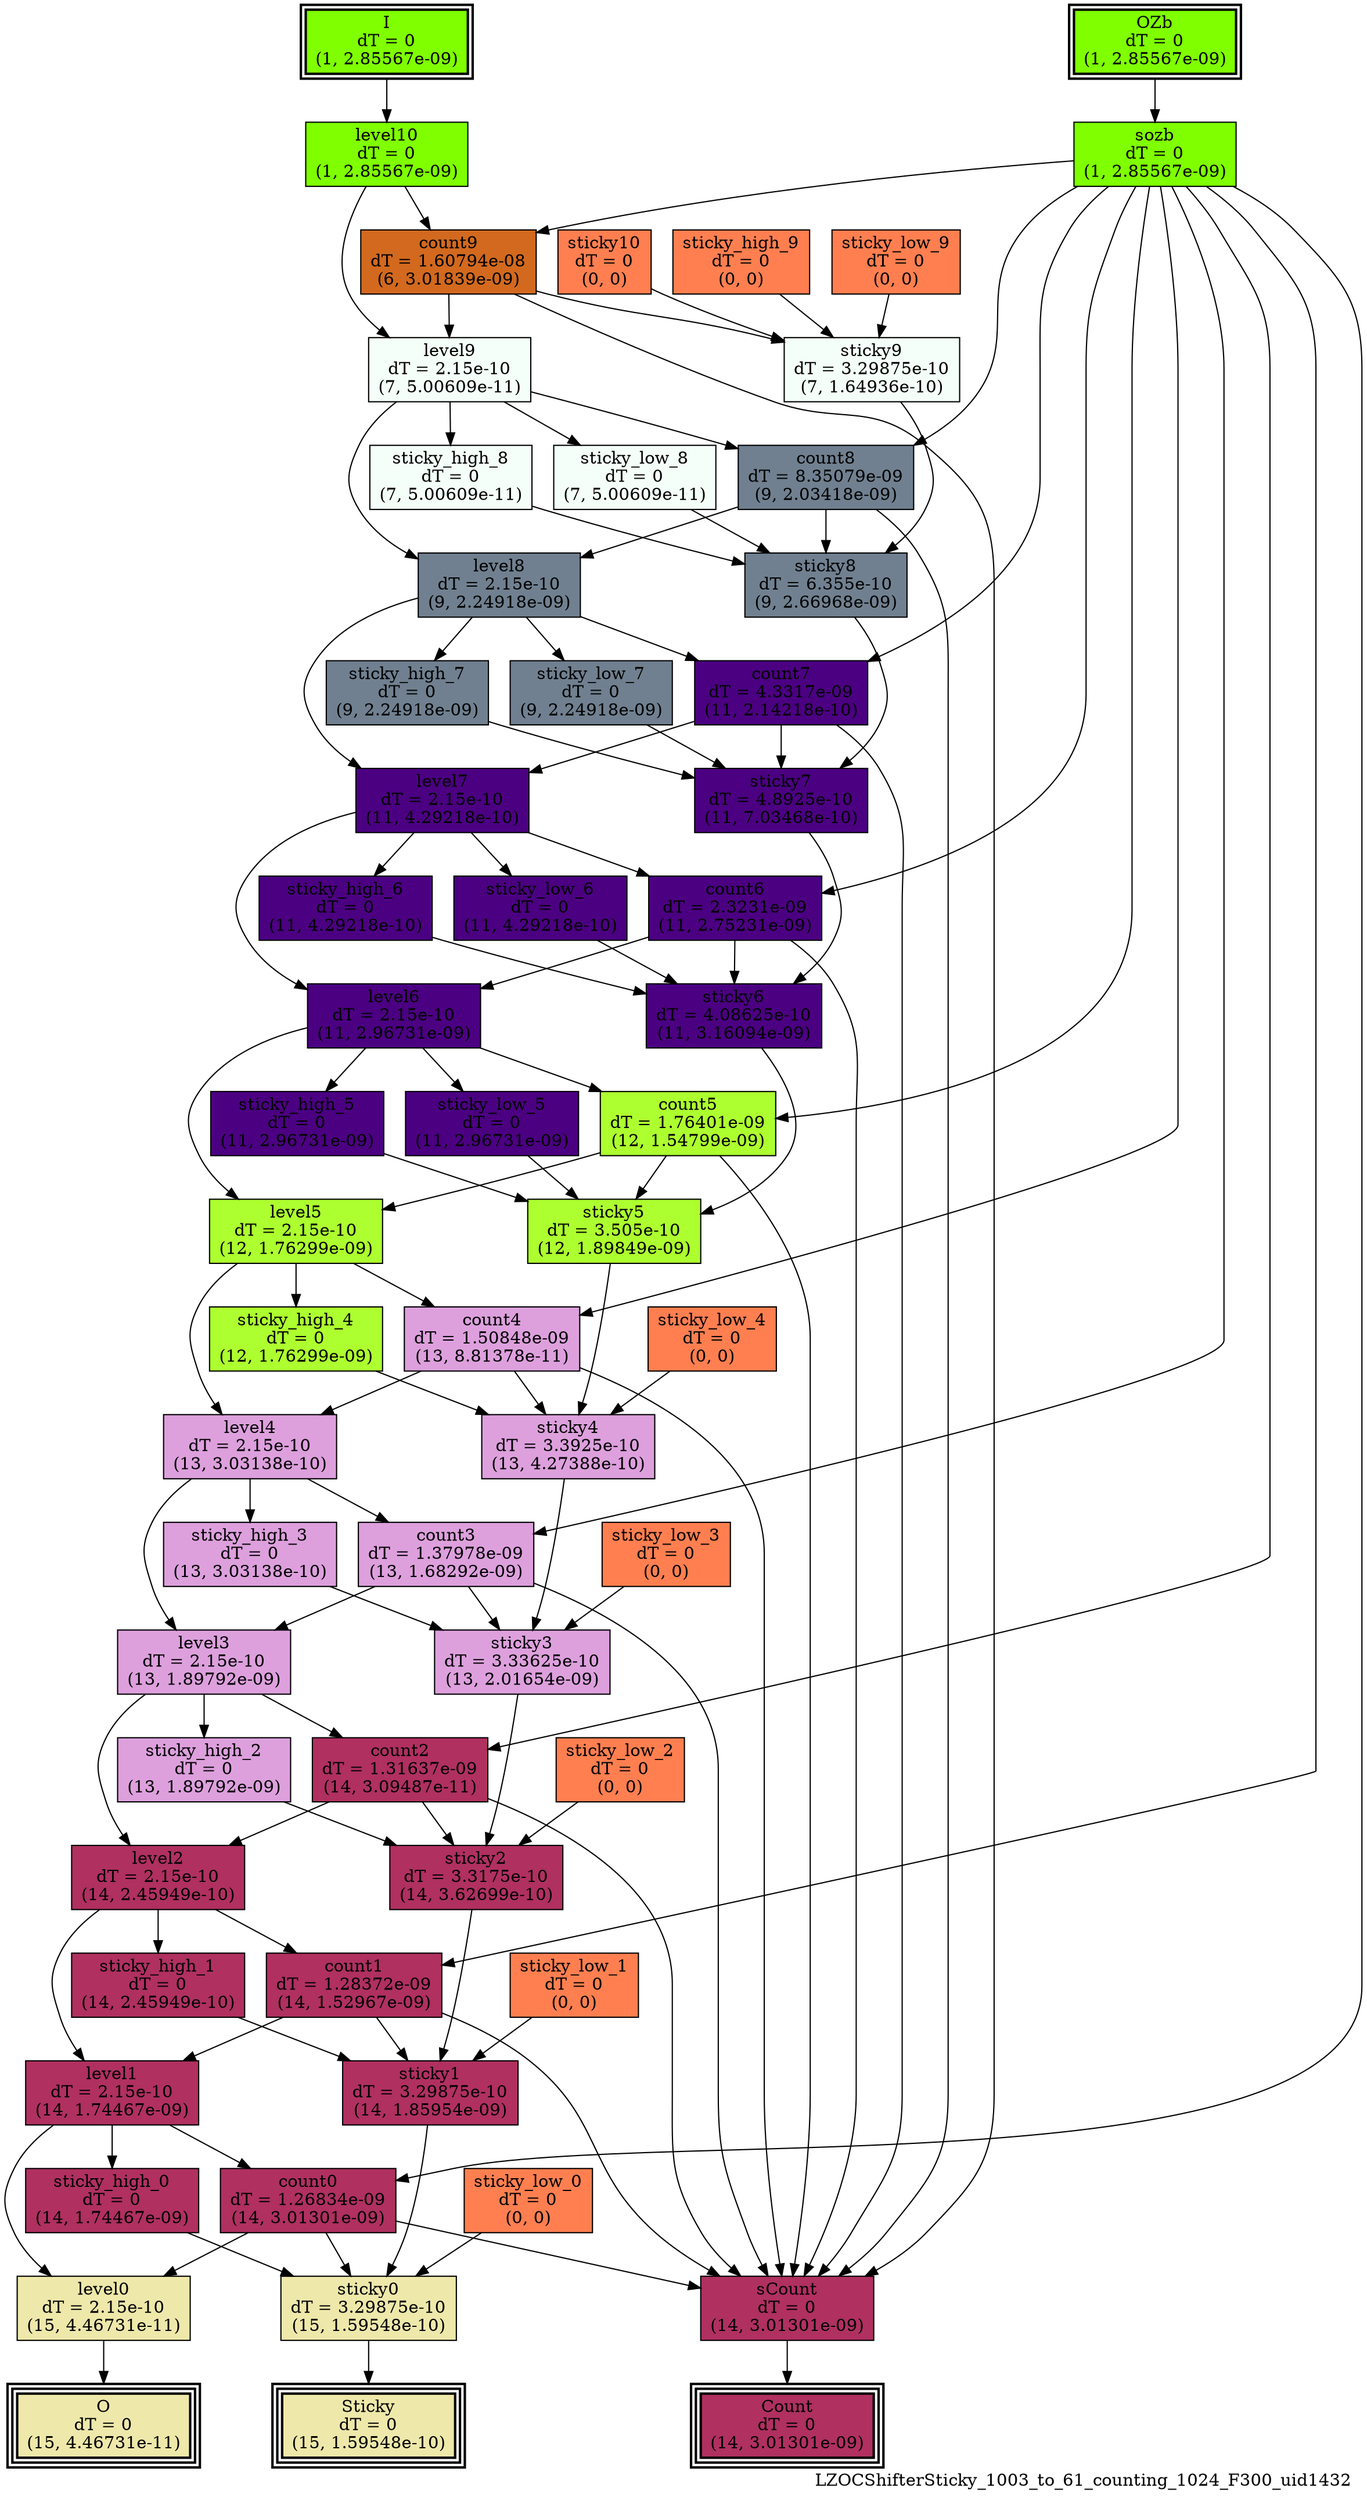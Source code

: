 digraph LZOCShifterSticky_1003_to_61_counting_1024_F300_uid1432
{
	//graph drawing options
	label=LZOCShifterSticky_1003_to_61_counting_1024_F300_uid1432;
	labelloc=bottom;
	labeljust=right;
	ratio=auto;
	nodesep=0.25;
	ranksep=0.5;

	//input/output signals of operator LZOCShifterSticky_1003_to_61_counting_1024_F300_uid1432
	I__LZOCShifterSticky_1003_to_61_counting_1024_F300_uid1432 [ label="I\ndT = 0\n(1, 2.85567e-09)", shape=box, color=black, style="bold, filled", fillcolor=chartreuse, peripheries=2 ];
	OZb__LZOCShifterSticky_1003_to_61_counting_1024_F300_uid1432 [ label="OZb\ndT = 0\n(1, 2.85567e-09)", shape=box, color=black, style="bold, filled", fillcolor=chartreuse, peripheries=2 ];
	Count__LZOCShifterSticky_1003_to_61_counting_1024_F300_uid1432 [ label="Count\ndT = 0\n(14, 3.01301e-09)", shape=box, color=black, style="bold, filled", fillcolor=maroon, peripheries=3 ];
	O__LZOCShifterSticky_1003_to_61_counting_1024_F300_uid1432 [ label="O\ndT = 0\n(15, 4.46731e-11)", shape=box, color=black, style="bold, filled", fillcolor=palegoldenrod, peripheries=3 ];
	Sticky__LZOCShifterSticky_1003_to_61_counting_1024_F300_uid1432 [ label="Sticky\ndT = 0\n(15, 1.59548e-10)", shape=box, color=black, style="bold, filled", fillcolor=palegoldenrod, peripheries=3 ];
	{rank=same I__LZOCShifterSticky_1003_to_61_counting_1024_F300_uid1432, OZb__LZOCShifterSticky_1003_to_61_counting_1024_F300_uid1432};
	{rank=same Count__LZOCShifterSticky_1003_to_61_counting_1024_F300_uid1432, O__LZOCShifterSticky_1003_to_61_counting_1024_F300_uid1432, Sticky__LZOCShifterSticky_1003_to_61_counting_1024_F300_uid1432};
	//internal signals of operator LZOCShifterSticky_1003_to_61_counting_1024_F300_uid1432
	level10__LZOCShifterSticky_1003_to_61_counting_1024_F300_uid1432 [ label="level10\ndT = 0\n(1, 2.85567e-09)", shape=box, color=black, style=filled, fillcolor=chartreuse, peripheries=1 ];
	sozb__LZOCShifterSticky_1003_to_61_counting_1024_F300_uid1432 [ label="sozb\ndT = 0\n(1, 2.85567e-09)", shape=box, color=black, style=filled, fillcolor=chartreuse, peripheries=1 ];
	sticky10__LZOCShifterSticky_1003_to_61_counting_1024_F300_uid1432 [ label="sticky10\ndT = 0\n(0, 0)", shape=box, color=black, style=filled, fillcolor=coral, peripheries=1 ];
	count9__LZOCShifterSticky_1003_to_61_counting_1024_F300_uid1432 [ label="count9\ndT = 1.60794e-08\n(6, 3.01839e-09)", shape=box, color=black, style=filled, fillcolor=chocolate, peripheries=1 ];
	level9__LZOCShifterSticky_1003_to_61_counting_1024_F300_uid1432 [ label="level9\ndT = 2.15e-10\n(7, 5.00609e-11)", shape=box, color=black, style=filled, fillcolor=mintcream, peripheries=1 ];
	sticky_high_9__LZOCShifterSticky_1003_to_61_counting_1024_F300_uid1432 [ label="sticky_high_9\ndT = 0\n(0, 0)", shape=box, color=black, style=filled, fillcolor=coral, peripheries=1 ];
	sticky_low_9__LZOCShifterSticky_1003_to_61_counting_1024_F300_uid1432 [ label="sticky_low_9\ndT = 0\n(0, 0)", shape=box, color=black, style=filled, fillcolor=coral, peripheries=1 ];
	sticky9__LZOCShifterSticky_1003_to_61_counting_1024_F300_uid1432 [ label="sticky9\ndT = 3.29875e-10\n(7, 1.64936e-10)", shape=box, color=black, style=filled, fillcolor=mintcream, peripheries=1 ];
	count8__LZOCShifterSticky_1003_to_61_counting_1024_F300_uid1432 [ label="count8\ndT = 8.35079e-09\n(9, 2.03418e-09)", shape=box, color=black, style=filled, fillcolor=slategray, peripheries=1 ];
	level8__LZOCShifterSticky_1003_to_61_counting_1024_F300_uid1432 [ label="level8\ndT = 2.15e-10\n(9, 2.24918e-09)", shape=box, color=black, style=filled, fillcolor=slategray, peripheries=1 ];
	sticky_high_8__LZOCShifterSticky_1003_to_61_counting_1024_F300_uid1432 [ label="sticky_high_8\ndT = 0\n(7, 5.00609e-11)", shape=box, color=black, style=filled, fillcolor=mintcream, peripheries=1 ];
	sticky_low_8__LZOCShifterSticky_1003_to_61_counting_1024_F300_uid1432 [ label="sticky_low_8\ndT = 0\n(7, 5.00609e-11)", shape=box, color=black, style=filled, fillcolor=mintcream, peripheries=1 ];
	sticky8__LZOCShifterSticky_1003_to_61_counting_1024_F300_uid1432 [ label="sticky8\ndT = 6.355e-10\n(9, 2.66968e-09)", shape=box, color=black, style=filled, fillcolor=slategray, peripheries=1 ];
	count7__LZOCShifterSticky_1003_to_61_counting_1024_F300_uid1432 [ label="count7\ndT = 4.3317e-09\n(11, 2.14218e-10)", shape=box, color=black, style=filled, fillcolor=indigo, peripheries=1 ];
	level7__LZOCShifterSticky_1003_to_61_counting_1024_F300_uid1432 [ label="level7\ndT = 2.15e-10\n(11, 4.29218e-10)", shape=box, color=black, style=filled, fillcolor=indigo, peripheries=1 ];
	sticky_high_7__LZOCShifterSticky_1003_to_61_counting_1024_F300_uid1432 [ label="sticky_high_7\ndT = 0\n(9, 2.24918e-09)", shape=box, color=black, style=filled, fillcolor=slategray, peripheries=1 ];
	sticky_low_7__LZOCShifterSticky_1003_to_61_counting_1024_F300_uid1432 [ label="sticky_low_7\ndT = 0\n(9, 2.24918e-09)", shape=box, color=black, style=filled, fillcolor=slategray, peripheries=1 ];
	sticky7__LZOCShifterSticky_1003_to_61_counting_1024_F300_uid1432 [ label="sticky7\ndT = 4.8925e-10\n(11, 7.03468e-10)", shape=box, color=black, style=filled, fillcolor=indigo, peripheries=1 ];
	count6__LZOCShifterSticky_1003_to_61_counting_1024_F300_uid1432 [ label="count6\ndT = 2.3231e-09\n(11, 2.75231e-09)", shape=box, color=black, style=filled, fillcolor=indigo, peripheries=1 ];
	level6__LZOCShifterSticky_1003_to_61_counting_1024_F300_uid1432 [ label="level6\ndT = 2.15e-10\n(11, 2.96731e-09)", shape=box, color=black, style=filled, fillcolor=indigo, peripheries=1 ];
	sticky_high_6__LZOCShifterSticky_1003_to_61_counting_1024_F300_uid1432 [ label="sticky_high_6\ndT = 0\n(11, 4.29218e-10)", shape=box, color=black, style=filled, fillcolor=indigo, peripheries=1 ];
	sticky_low_6__LZOCShifterSticky_1003_to_61_counting_1024_F300_uid1432 [ label="sticky_low_6\ndT = 0\n(11, 4.29218e-10)", shape=box, color=black, style=filled, fillcolor=indigo, peripheries=1 ];
	sticky6__LZOCShifterSticky_1003_to_61_counting_1024_F300_uid1432 [ label="sticky6\ndT = 4.08625e-10\n(11, 3.16094e-09)", shape=box, color=black, style=filled, fillcolor=indigo, peripheries=1 ];
	count5__LZOCShifterSticky_1003_to_61_counting_1024_F300_uid1432 [ label="count5\ndT = 1.76401e-09\n(12, 1.54799e-09)", shape=box, color=black, style=filled, fillcolor=greenyellow, peripheries=1 ];
	level5__LZOCShifterSticky_1003_to_61_counting_1024_F300_uid1432 [ label="level5\ndT = 2.15e-10\n(12, 1.76299e-09)", shape=box, color=black, style=filled, fillcolor=greenyellow, peripheries=1 ];
	sticky_high_5__LZOCShifterSticky_1003_to_61_counting_1024_F300_uid1432 [ label="sticky_high_5\ndT = 0\n(11, 2.96731e-09)", shape=box, color=black, style=filled, fillcolor=indigo, peripheries=1 ];
	sticky_low_5__LZOCShifterSticky_1003_to_61_counting_1024_F300_uid1432 [ label="sticky_low_5\ndT = 0\n(11, 2.96731e-09)", shape=box, color=black, style=filled, fillcolor=indigo, peripheries=1 ];
	sticky5__LZOCShifterSticky_1003_to_61_counting_1024_F300_uid1432 [ label="sticky5\ndT = 3.505e-10\n(12, 1.89849e-09)", shape=box, color=black, style=filled, fillcolor=greenyellow, peripheries=1 ];
	count4__LZOCShifterSticky_1003_to_61_counting_1024_F300_uid1432 [ label="count4\ndT = 1.50848e-09\n(13, 8.81378e-11)", shape=box, color=black, style=filled, fillcolor=plum, peripheries=1 ];
	level4__LZOCShifterSticky_1003_to_61_counting_1024_F300_uid1432 [ label="level4\ndT = 2.15e-10\n(13, 3.03138e-10)", shape=box, color=black, style=filled, fillcolor=plum, peripheries=1 ];
	sticky_high_4__LZOCShifterSticky_1003_to_61_counting_1024_F300_uid1432 [ label="sticky_high_4\ndT = 0\n(12, 1.76299e-09)", shape=box, color=black, style=filled, fillcolor=greenyellow, peripheries=1 ];
	sticky_low_4__LZOCShifterSticky_1003_to_61_counting_1024_F300_uid1432 [ label="sticky_low_4\ndT = 0\n(0, 0)", shape=box, color=black, style=filled, fillcolor=coral, peripheries=1 ];
	sticky4__LZOCShifterSticky_1003_to_61_counting_1024_F300_uid1432 [ label="sticky4\ndT = 3.3925e-10\n(13, 4.27388e-10)", shape=box, color=black, style=filled, fillcolor=plum, peripheries=1 ];
	count3__LZOCShifterSticky_1003_to_61_counting_1024_F300_uid1432 [ label="count3\ndT = 1.37978e-09\n(13, 1.68292e-09)", shape=box, color=black, style=filled, fillcolor=plum, peripheries=1 ];
	level3__LZOCShifterSticky_1003_to_61_counting_1024_F300_uid1432 [ label="level3\ndT = 2.15e-10\n(13, 1.89792e-09)", shape=box, color=black, style=filled, fillcolor=plum, peripheries=1 ];
	sticky_high_3__LZOCShifterSticky_1003_to_61_counting_1024_F300_uid1432 [ label="sticky_high_3\ndT = 0\n(13, 3.03138e-10)", shape=box, color=black, style=filled, fillcolor=plum, peripheries=1 ];
	sticky_low_3__LZOCShifterSticky_1003_to_61_counting_1024_F300_uid1432 [ label="sticky_low_3\ndT = 0\n(0, 0)", shape=box, color=black, style=filled, fillcolor=coral, peripheries=1 ];
	sticky3__LZOCShifterSticky_1003_to_61_counting_1024_F300_uid1432 [ label="sticky3\ndT = 3.33625e-10\n(13, 2.01654e-09)", shape=box, color=black, style=filled, fillcolor=plum, peripheries=1 ];
	count2__LZOCShifterSticky_1003_to_61_counting_1024_F300_uid1432 [ label="count2\ndT = 1.31637e-09\n(14, 3.09487e-11)", shape=box, color=black, style=filled, fillcolor=maroon, peripheries=1 ];
	level2__LZOCShifterSticky_1003_to_61_counting_1024_F300_uid1432 [ label="level2\ndT = 2.15e-10\n(14, 2.45949e-10)", shape=box, color=black, style=filled, fillcolor=maroon, peripheries=1 ];
	sticky_high_2__LZOCShifterSticky_1003_to_61_counting_1024_F300_uid1432 [ label="sticky_high_2\ndT = 0\n(13, 1.89792e-09)", shape=box, color=black, style=filled, fillcolor=plum, peripheries=1 ];
	sticky_low_2__LZOCShifterSticky_1003_to_61_counting_1024_F300_uid1432 [ label="sticky_low_2\ndT = 0\n(0, 0)", shape=box, color=black, style=filled, fillcolor=coral, peripheries=1 ];
	sticky2__LZOCShifterSticky_1003_to_61_counting_1024_F300_uid1432 [ label="sticky2\ndT = 3.3175e-10\n(14, 3.62699e-10)", shape=box, color=black, style=filled, fillcolor=maroon, peripheries=1 ];
	count1__LZOCShifterSticky_1003_to_61_counting_1024_F300_uid1432 [ label="count1\ndT = 1.28372e-09\n(14, 1.52967e-09)", shape=box, color=black, style=filled, fillcolor=maroon, peripheries=1 ];
	level1__LZOCShifterSticky_1003_to_61_counting_1024_F300_uid1432 [ label="level1\ndT = 2.15e-10\n(14, 1.74467e-09)", shape=box, color=black, style=filled, fillcolor=maroon, peripheries=1 ];
	sticky_high_1__LZOCShifterSticky_1003_to_61_counting_1024_F300_uid1432 [ label="sticky_high_1\ndT = 0\n(14, 2.45949e-10)", shape=box, color=black, style=filled, fillcolor=maroon, peripheries=1 ];
	sticky_low_1__LZOCShifterSticky_1003_to_61_counting_1024_F300_uid1432 [ label="sticky_low_1\ndT = 0\n(0, 0)", shape=box, color=black, style=filled, fillcolor=coral, peripheries=1 ];
	sticky1__LZOCShifterSticky_1003_to_61_counting_1024_F300_uid1432 [ label="sticky1\ndT = 3.29875e-10\n(14, 1.85954e-09)", shape=box, color=black, style=filled, fillcolor=maroon, peripheries=1 ];
	count0__LZOCShifterSticky_1003_to_61_counting_1024_F300_uid1432 [ label="count0\ndT = 1.26834e-09\n(14, 3.01301e-09)", shape=box, color=black, style=filled, fillcolor=maroon, peripheries=1 ];
	level0__LZOCShifterSticky_1003_to_61_counting_1024_F300_uid1432 [ label="level0\ndT = 2.15e-10\n(15, 4.46731e-11)", shape=box, color=black, style=filled, fillcolor=palegoldenrod, peripheries=1 ];
	sticky_high_0__LZOCShifterSticky_1003_to_61_counting_1024_F300_uid1432 [ label="sticky_high_0\ndT = 0\n(14, 1.74467e-09)", shape=box, color=black, style=filled, fillcolor=maroon, peripheries=1 ];
	sticky_low_0__LZOCShifterSticky_1003_to_61_counting_1024_F300_uid1432 [ label="sticky_low_0\ndT = 0\n(0, 0)", shape=box, color=black, style=filled, fillcolor=coral, peripheries=1 ];
	sticky0__LZOCShifterSticky_1003_to_61_counting_1024_F300_uid1432 [ label="sticky0\ndT = 3.29875e-10\n(15, 1.59548e-10)", shape=box, color=black, style=filled, fillcolor=palegoldenrod, peripheries=1 ];
	sCount__LZOCShifterSticky_1003_to_61_counting_1024_F300_uid1432 [ label="sCount\ndT = 0\n(14, 3.01301e-09)", shape=box, color=black, style=filled, fillcolor=maroon, peripheries=1 ];

	//subcomponents of operator LZOCShifterSticky_1003_to_61_counting_1024_F300_uid1432

	//input and internal signal connections of operator LZOCShifterSticky_1003_to_61_counting_1024_F300_uid1432
	I__LZOCShifterSticky_1003_to_61_counting_1024_F300_uid1432 -> level10__LZOCShifterSticky_1003_to_61_counting_1024_F300_uid1432 [ arrowhead=normal, arrowsize=1.0, arrowtail=normal, color=black, dir=forward  ];
	OZb__LZOCShifterSticky_1003_to_61_counting_1024_F300_uid1432 -> sozb__LZOCShifterSticky_1003_to_61_counting_1024_F300_uid1432 [ arrowhead=normal, arrowsize=1.0, arrowtail=normal, color=black, dir=forward  ];
	level10__LZOCShifterSticky_1003_to_61_counting_1024_F300_uid1432 -> count9__LZOCShifterSticky_1003_to_61_counting_1024_F300_uid1432 [ arrowhead=normal, arrowsize=1.0, arrowtail=normal, color=black, dir=forward  ];
	level10__LZOCShifterSticky_1003_to_61_counting_1024_F300_uid1432 -> level9__LZOCShifterSticky_1003_to_61_counting_1024_F300_uid1432 [ arrowhead=normal, arrowsize=1.0, arrowtail=normal, color=black, dir=forward  ];
	sozb__LZOCShifterSticky_1003_to_61_counting_1024_F300_uid1432 -> count9__LZOCShifterSticky_1003_to_61_counting_1024_F300_uid1432 [ arrowhead=normal, arrowsize=1.0, arrowtail=normal, color=black, dir=forward  ];
	sozb__LZOCShifterSticky_1003_to_61_counting_1024_F300_uid1432 -> count8__LZOCShifterSticky_1003_to_61_counting_1024_F300_uid1432 [ arrowhead=normal, arrowsize=1.0, arrowtail=normal, color=black, dir=forward  ];
	sozb__LZOCShifterSticky_1003_to_61_counting_1024_F300_uid1432 -> count7__LZOCShifterSticky_1003_to_61_counting_1024_F300_uid1432 [ arrowhead=normal, arrowsize=1.0, arrowtail=normal, color=black, dir=forward  ];
	sozb__LZOCShifterSticky_1003_to_61_counting_1024_F300_uid1432 -> count6__LZOCShifterSticky_1003_to_61_counting_1024_F300_uid1432 [ arrowhead=normal, arrowsize=1.0, arrowtail=normal, color=black, dir=forward  ];
	sozb__LZOCShifterSticky_1003_to_61_counting_1024_F300_uid1432 -> count5__LZOCShifterSticky_1003_to_61_counting_1024_F300_uid1432 [ arrowhead=normal, arrowsize=1.0, arrowtail=normal, color=black, dir=forward  ];
	sozb__LZOCShifterSticky_1003_to_61_counting_1024_F300_uid1432 -> count4__LZOCShifterSticky_1003_to_61_counting_1024_F300_uid1432 [ arrowhead=normal, arrowsize=1.0, arrowtail=normal, color=black, dir=forward  ];
	sozb__LZOCShifterSticky_1003_to_61_counting_1024_F300_uid1432 -> count3__LZOCShifterSticky_1003_to_61_counting_1024_F300_uid1432 [ arrowhead=normal, arrowsize=1.0, arrowtail=normal, color=black, dir=forward  ];
	sozb__LZOCShifterSticky_1003_to_61_counting_1024_F300_uid1432 -> count2__LZOCShifterSticky_1003_to_61_counting_1024_F300_uid1432 [ arrowhead=normal, arrowsize=1.0, arrowtail=normal, color=black, dir=forward  ];
	sozb__LZOCShifterSticky_1003_to_61_counting_1024_F300_uid1432 -> count1__LZOCShifterSticky_1003_to_61_counting_1024_F300_uid1432 [ arrowhead=normal, arrowsize=1.0, arrowtail=normal, color=black, dir=forward  ];
	sozb__LZOCShifterSticky_1003_to_61_counting_1024_F300_uid1432 -> count0__LZOCShifterSticky_1003_to_61_counting_1024_F300_uid1432 [ arrowhead=normal, arrowsize=1.0, arrowtail=normal, color=black, dir=forward  ];
	sticky10__LZOCShifterSticky_1003_to_61_counting_1024_F300_uid1432 -> sticky9__LZOCShifterSticky_1003_to_61_counting_1024_F300_uid1432 [ arrowhead=normal, arrowsize=1.0, arrowtail=normal, color=black, dir=forward  ];
	count9__LZOCShifterSticky_1003_to_61_counting_1024_F300_uid1432 -> level9__LZOCShifterSticky_1003_to_61_counting_1024_F300_uid1432 [ arrowhead=normal, arrowsize=1.0, arrowtail=normal, color=black, dir=forward  ];
	count9__LZOCShifterSticky_1003_to_61_counting_1024_F300_uid1432 -> sticky9__LZOCShifterSticky_1003_to_61_counting_1024_F300_uid1432 [ arrowhead=normal, arrowsize=1.0, arrowtail=normal, color=black, dir=forward  ];
	count9__LZOCShifterSticky_1003_to_61_counting_1024_F300_uid1432 -> sCount__LZOCShifterSticky_1003_to_61_counting_1024_F300_uid1432 [ arrowhead=normal, arrowsize=1.0, arrowtail=normal, color=black, dir=forward  ];
	level9__LZOCShifterSticky_1003_to_61_counting_1024_F300_uid1432 -> count8__LZOCShifterSticky_1003_to_61_counting_1024_F300_uid1432 [ arrowhead=normal, arrowsize=1.0, arrowtail=normal, color=black, dir=forward  ];
	level9__LZOCShifterSticky_1003_to_61_counting_1024_F300_uid1432 -> level8__LZOCShifterSticky_1003_to_61_counting_1024_F300_uid1432 [ arrowhead=normal, arrowsize=1.0, arrowtail=normal, color=black, dir=forward  ];
	level9__LZOCShifterSticky_1003_to_61_counting_1024_F300_uid1432 -> sticky_high_8__LZOCShifterSticky_1003_to_61_counting_1024_F300_uid1432 [ arrowhead=normal, arrowsize=1.0, arrowtail=normal, color=black, dir=forward  ];
	level9__LZOCShifterSticky_1003_to_61_counting_1024_F300_uid1432 -> sticky_low_8__LZOCShifterSticky_1003_to_61_counting_1024_F300_uid1432 [ arrowhead=normal, arrowsize=1.0, arrowtail=normal, color=black, dir=forward  ];
	sticky_high_9__LZOCShifterSticky_1003_to_61_counting_1024_F300_uid1432 -> sticky9__LZOCShifterSticky_1003_to_61_counting_1024_F300_uid1432 [ arrowhead=normal, arrowsize=1.0, arrowtail=normal, color=black, dir=forward  ];
	sticky_low_9__LZOCShifterSticky_1003_to_61_counting_1024_F300_uid1432 -> sticky9__LZOCShifterSticky_1003_to_61_counting_1024_F300_uid1432 [ arrowhead=normal, arrowsize=1.0, arrowtail=normal, color=black, dir=forward  ];
	sticky9__LZOCShifterSticky_1003_to_61_counting_1024_F300_uid1432 -> sticky8__LZOCShifterSticky_1003_to_61_counting_1024_F300_uid1432 [ arrowhead=normal, arrowsize=1.0, arrowtail=normal, color=black, dir=forward  ];
	count8__LZOCShifterSticky_1003_to_61_counting_1024_F300_uid1432 -> level8__LZOCShifterSticky_1003_to_61_counting_1024_F300_uid1432 [ arrowhead=normal, arrowsize=1.0, arrowtail=normal, color=black, dir=forward  ];
	count8__LZOCShifterSticky_1003_to_61_counting_1024_F300_uid1432 -> sticky8__LZOCShifterSticky_1003_to_61_counting_1024_F300_uid1432 [ arrowhead=normal, arrowsize=1.0, arrowtail=normal, color=black, dir=forward  ];
	count8__LZOCShifterSticky_1003_to_61_counting_1024_F300_uid1432 -> sCount__LZOCShifterSticky_1003_to_61_counting_1024_F300_uid1432 [ arrowhead=normal, arrowsize=1.0, arrowtail=normal, color=black, dir=forward  ];
	level8__LZOCShifterSticky_1003_to_61_counting_1024_F300_uid1432 -> count7__LZOCShifterSticky_1003_to_61_counting_1024_F300_uid1432 [ arrowhead=normal, arrowsize=1.0, arrowtail=normal, color=black, dir=forward  ];
	level8__LZOCShifterSticky_1003_to_61_counting_1024_F300_uid1432 -> level7__LZOCShifterSticky_1003_to_61_counting_1024_F300_uid1432 [ arrowhead=normal, arrowsize=1.0, arrowtail=normal, color=black, dir=forward  ];
	level8__LZOCShifterSticky_1003_to_61_counting_1024_F300_uid1432 -> sticky_high_7__LZOCShifterSticky_1003_to_61_counting_1024_F300_uid1432 [ arrowhead=normal, arrowsize=1.0, arrowtail=normal, color=black, dir=forward  ];
	level8__LZOCShifterSticky_1003_to_61_counting_1024_F300_uid1432 -> sticky_low_7__LZOCShifterSticky_1003_to_61_counting_1024_F300_uid1432 [ arrowhead=normal, arrowsize=1.0, arrowtail=normal, color=black, dir=forward  ];
	sticky_high_8__LZOCShifterSticky_1003_to_61_counting_1024_F300_uid1432 -> sticky8__LZOCShifterSticky_1003_to_61_counting_1024_F300_uid1432 [ arrowhead=normal, arrowsize=1.0, arrowtail=normal, color=black, dir=forward  ];
	sticky_low_8__LZOCShifterSticky_1003_to_61_counting_1024_F300_uid1432 -> sticky8__LZOCShifterSticky_1003_to_61_counting_1024_F300_uid1432 [ arrowhead=normal, arrowsize=1.0, arrowtail=normal, color=black, dir=forward  ];
	sticky8__LZOCShifterSticky_1003_to_61_counting_1024_F300_uid1432 -> sticky7__LZOCShifterSticky_1003_to_61_counting_1024_F300_uid1432 [ arrowhead=normal, arrowsize=1.0, arrowtail=normal, color=black, dir=forward  ];
	count7__LZOCShifterSticky_1003_to_61_counting_1024_F300_uid1432 -> level7__LZOCShifterSticky_1003_to_61_counting_1024_F300_uid1432 [ arrowhead=normal, arrowsize=1.0, arrowtail=normal, color=black, dir=forward  ];
	count7__LZOCShifterSticky_1003_to_61_counting_1024_F300_uid1432 -> sticky7__LZOCShifterSticky_1003_to_61_counting_1024_F300_uid1432 [ arrowhead=normal, arrowsize=1.0, arrowtail=normal, color=black, dir=forward  ];
	count7__LZOCShifterSticky_1003_to_61_counting_1024_F300_uid1432 -> sCount__LZOCShifterSticky_1003_to_61_counting_1024_F300_uid1432 [ arrowhead=normal, arrowsize=1.0, arrowtail=normal, color=black, dir=forward  ];
	level7__LZOCShifterSticky_1003_to_61_counting_1024_F300_uid1432 -> count6__LZOCShifterSticky_1003_to_61_counting_1024_F300_uid1432 [ arrowhead=normal, arrowsize=1.0, arrowtail=normal, color=black, dir=forward  ];
	level7__LZOCShifterSticky_1003_to_61_counting_1024_F300_uid1432 -> level6__LZOCShifterSticky_1003_to_61_counting_1024_F300_uid1432 [ arrowhead=normal, arrowsize=1.0, arrowtail=normal, color=black, dir=forward  ];
	level7__LZOCShifterSticky_1003_to_61_counting_1024_F300_uid1432 -> sticky_high_6__LZOCShifterSticky_1003_to_61_counting_1024_F300_uid1432 [ arrowhead=normal, arrowsize=1.0, arrowtail=normal, color=black, dir=forward  ];
	level7__LZOCShifterSticky_1003_to_61_counting_1024_F300_uid1432 -> sticky_low_6__LZOCShifterSticky_1003_to_61_counting_1024_F300_uid1432 [ arrowhead=normal, arrowsize=1.0, arrowtail=normal, color=black, dir=forward  ];
	sticky_high_7__LZOCShifterSticky_1003_to_61_counting_1024_F300_uid1432 -> sticky7__LZOCShifterSticky_1003_to_61_counting_1024_F300_uid1432 [ arrowhead=normal, arrowsize=1.0, arrowtail=normal, color=black, dir=forward  ];
	sticky_low_7__LZOCShifterSticky_1003_to_61_counting_1024_F300_uid1432 -> sticky7__LZOCShifterSticky_1003_to_61_counting_1024_F300_uid1432 [ arrowhead=normal, arrowsize=1.0, arrowtail=normal, color=black, dir=forward  ];
	sticky7__LZOCShifterSticky_1003_to_61_counting_1024_F300_uid1432 -> sticky6__LZOCShifterSticky_1003_to_61_counting_1024_F300_uid1432 [ arrowhead=normal, arrowsize=1.0, arrowtail=normal, color=black, dir=forward  ];
	count6__LZOCShifterSticky_1003_to_61_counting_1024_F300_uid1432 -> level6__LZOCShifterSticky_1003_to_61_counting_1024_F300_uid1432 [ arrowhead=normal, arrowsize=1.0, arrowtail=normal, color=black, dir=forward  ];
	count6__LZOCShifterSticky_1003_to_61_counting_1024_F300_uid1432 -> sticky6__LZOCShifterSticky_1003_to_61_counting_1024_F300_uid1432 [ arrowhead=normal, arrowsize=1.0, arrowtail=normal, color=black, dir=forward  ];
	count6__LZOCShifterSticky_1003_to_61_counting_1024_F300_uid1432 -> sCount__LZOCShifterSticky_1003_to_61_counting_1024_F300_uid1432 [ arrowhead=normal, arrowsize=1.0, arrowtail=normal, color=black, dir=forward  ];
	level6__LZOCShifterSticky_1003_to_61_counting_1024_F300_uid1432 -> count5__LZOCShifterSticky_1003_to_61_counting_1024_F300_uid1432 [ arrowhead=normal, arrowsize=1.0, arrowtail=normal, color=black, dir=forward  ];
	level6__LZOCShifterSticky_1003_to_61_counting_1024_F300_uid1432 -> level5__LZOCShifterSticky_1003_to_61_counting_1024_F300_uid1432 [ arrowhead=normal, arrowsize=1.0, arrowtail=normal, color=black, dir=forward  ];
	level6__LZOCShifterSticky_1003_to_61_counting_1024_F300_uid1432 -> sticky_high_5__LZOCShifterSticky_1003_to_61_counting_1024_F300_uid1432 [ arrowhead=normal, arrowsize=1.0, arrowtail=normal, color=black, dir=forward  ];
	level6__LZOCShifterSticky_1003_to_61_counting_1024_F300_uid1432 -> sticky_low_5__LZOCShifterSticky_1003_to_61_counting_1024_F300_uid1432 [ arrowhead=normal, arrowsize=1.0, arrowtail=normal, color=black, dir=forward  ];
	sticky_high_6__LZOCShifterSticky_1003_to_61_counting_1024_F300_uid1432 -> sticky6__LZOCShifterSticky_1003_to_61_counting_1024_F300_uid1432 [ arrowhead=normal, arrowsize=1.0, arrowtail=normal, color=black, dir=forward  ];
	sticky_low_6__LZOCShifterSticky_1003_to_61_counting_1024_F300_uid1432 -> sticky6__LZOCShifterSticky_1003_to_61_counting_1024_F300_uid1432 [ arrowhead=normal, arrowsize=1.0, arrowtail=normal, color=black, dir=forward  ];
	sticky6__LZOCShifterSticky_1003_to_61_counting_1024_F300_uid1432 -> sticky5__LZOCShifterSticky_1003_to_61_counting_1024_F300_uid1432 [ arrowhead=normal, arrowsize=1.0, arrowtail=normal, color=black, dir=forward  ];
	count5__LZOCShifterSticky_1003_to_61_counting_1024_F300_uid1432 -> level5__LZOCShifterSticky_1003_to_61_counting_1024_F300_uid1432 [ arrowhead=normal, arrowsize=1.0, arrowtail=normal, color=black, dir=forward  ];
	count5__LZOCShifterSticky_1003_to_61_counting_1024_F300_uid1432 -> sticky5__LZOCShifterSticky_1003_to_61_counting_1024_F300_uid1432 [ arrowhead=normal, arrowsize=1.0, arrowtail=normal, color=black, dir=forward  ];
	count5__LZOCShifterSticky_1003_to_61_counting_1024_F300_uid1432 -> sCount__LZOCShifterSticky_1003_to_61_counting_1024_F300_uid1432 [ arrowhead=normal, arrowsize=1.0, arrowtail=normal, color=black, dir=forward  ];
	level5__LZOCShifterSticky_1003_to_61_counting_1024_F300_uid1432 -> count4__LZOCShifterSticky_1003_to_61_counting_1024_F300_uid1432 [ arrowhead=normal, arrowsize=1.0, arrowtail=normal, color=black, dir=forward  ];
	level5__LZOCShifterSticky_1003_to_61_counting_1024_F300_uid1432 -> level4__LZOCShifterSticky_1003_to_61_counting_1024_F300_uid1432 [ arrowhead=normal, arrowsize=1.0, arrowtail=normal, color=black, dir=forward  ];
	level5__LZOCShifterSticky_1003_to_61_counting_1024_F300_uid1432 -> sticky_high_4__LZOCShifterSticky_1003_to_61_counting_1024_F300_uid1432 [ arrowhead=normal, arrowsize=1.0, arrowtail=normal, color=black, dir=forward  ];
	sticky_high_5__LZOCShifterSticky_1003_to_61_counting_1024_F300_uid1432 -> sticky5__LZOCShifterSticky_1003_to_61_counting_1024_F300_uid1432 [ arrowhead=normal, arrowsize=1.0, arrowtail=normal, color=black, dir=forward  ];
	sticky_low_5__LZOCShifterSticky_1003_to_61_counting_1024_F300_uid1432 -> sticky5__LZOCShifterSticky_1003_to_61_counting_1024_F300_uid1432 [ arrowhead=normal, arrowsize=1.0, arrowtail=normal, color=black, dir=forward  ];
	sticky5__LZOCShifterSticky_1003_to_61_counting_1024_F300_uid1432 -> sticky4__LZOCShifterSticky_1003_to_61_counting_1024_F300_uid1432 [ arrowhead=normal, arrowsize=1.0, arrowtail=normal, color=black, dir=forward  ];
	count4__LZOCShifterSticky_1003_to_61_counting_1024_F300_uid1432 -> level4__LZOCShifterSticky_1003_to_61_counting_1024_F300_uid1432 [ arrowhead=normal, arrowsize=1.0, arrowtail=normal, color=black, dir=forward  ];
	count4__LZOCShifterSticky_1003_to_61_counting_1024_F300_uid1432 -> sticky4__LZOCShifterSticky_1003_to_61_counting_1024_F300_uid1432 [ arrowhead=normal, arrowsize=1.0, arrowtail=normal, color=black, dir=forward  ];
	count4__LZOCShifterSticky_1003_to_61_counting_1024_F300_uid1432 -> sCount__LZOCShifterSticky_1003_to_61_counting_1024_F300_uid1432 [ arrowhead=normal, arrowsize=1.0, arrowtail=normal, color=black, dir=forward  ];
	level4__LZOCShifterSticky_1003_to_61_counting_1024_F300_uid1432 -> count3__LZOCShifterSticky_1003_to_61_counting_1024_F300_uid1432 [ arrowhead=normal, arrowsize=1.0, arrowtail=normal, color=black, dir=forward  ];
	level4__LZOCShifterSticky_1003_to_61_counting_1024_F300_uid1432 -> level3__LZOCShifterSticky_1003_to_61_counting_1024_F300_uid1432 [ arrowhead=normal, arrowsize=1.0, arrowtail=normal, color=black, dir=forward  ];
	level4__LZOCShifterSticky_1003_to_61_counting_1024_F300_uid1432 -> sticky_high_3__LZOCShifterSticky_1003_to_61_counting_1024_F300_uid1432 [ arrowhead=normal, arrowsize=1.0, arrowtail=normal, color=black, dir=forward  ];
	sticky_high_4__LZOCShifterSticky_1003_to_61_counting_1024_F300_uid1432 -> sticky4__LZOCShifterSticky_1003_to_61_counting_1024_F300_uid1432 [ arrowhead=normal, arrowsize=1.0, arrowtail=normal, color=black, dir=forward  ];
	sticky_low_4__LZOCShifterSticky_1003_to_61_counting_1024_F300_uid1432 -> sticky4__LZOCShifterSticky_1003_to_61_counting_1024_F300_uid1432 [ arrowhead=normal, arrowsize=1.0, arrowtail=normal, color=black, dir=forward  ];
	sticky4__LZOCShifterSticky_1003_to_61_counting_1024_F300_uid1432 -> sticky3__LZOCShifterSticky_1003_to_61_counting_1024_F300_uid1432 [ arrowhead=normal, arrowsize=1.0, arrowtail=normal, color=black, dir=forward  ];
	count3__LZOCShifterSticky_1003_to_61_counting_1024_F300_uid1432 -> level3__LZOCShifterSticky_1003_to_61_counting_1024_F300_uid1432 [ arrowhead=normal, arrowsize=1.0, arrowtail=normal, color=black, dir=forward  ];
	count3__LZOCShifterSticky_1003_to_61_counting_1024_F300_uid1432 -> sticky3__LZOCShifterSticky_1003_to_61_counting_1024_F300_uid1432 [ arrowhead=normal, arrowsize=1.0, arrowtail=normal, color=black, dir=forward  ];
	count3__LZOCShifterSticky_1003_to_61_counting_1024_F300_uid1432 -> sCount__LZOCShifterSticky_1003_to_61_counting_1024_F300_uid1432 [ arrowhead=normal, arrowsize=1.0, arrowtail=normal, color=black, dir=forward  ];
	level3__LZOCShifterSticky_1003_to_61_counting_1024_F300_uid1432 -> count2__LZOCShifterSticky_1003_to_61_counting_1024_F300_uid1432 [ arrowhead=normal, arrowsize=1.0, arrowtail=normal, color=black, dir=forward  ];
	level3__LZOCShifterSticky_1003_to_61_counting_1024_F300_uid1432 -> level2__LZOCShifterSticky_1003_to_61_counting_1024_F300_uid1432 [ arrowhead=normal, arrowsize=1.0, arrowtail=normal, color=black, dir=forward  ];
	level3__LZOCShifterSticky_1003_to_61_counting_1024_F300_uid1432 -> sticky_high_2__LZOCShifterSticky_1003_to_61_counting_1024_F300_uid1432 [ arrowhead=normal, arrowsize=1.0, arrowtail=normal, color=black, dir=forward  ];
	sticky_high_3__LZOCShifterSticky_1003_to_61_counting_1024_F300_uid1432 -> sticky3__LZOCShifterSticky_1003_to_61_counting_1024_F300_uid1432 [ arrowhead=normal, arrowsize=1.0, arrowtail=normal, color=black, dir=forward  ];
	sticky_low_3__LZOCShifterSticky_1003_to_61_counting_1024_F300_uid1432 -> sticky3__LZOCShifterSticky_1003_to_61_counting_1024_F300_uid1432 [ arrowhead=normal, arrowsize=1.0, arrowtail=normal, color=black, dir=forward  ];
	sticky3__LZOCShifterSticky_1003_to_61_counting_1024_F300_uid1432 -> sticky2__LZOCShifterSticky_1003_to_61_counting_1024_F300_uid1432 [ arrowhead=normal, arrowsize=1.0, arrowtail=normal, color=black, dir=forward  ];
	count2__LZOCShifterSticky_1003_to_61_counting_1024_F300_uid1432 -> level2__LZOCShifterSticky_1003_to_61_counting_1024_F300_uid1432 [ arrowhead=normal, arrowsize=1.0, arrowtail=normal, color=black, dir=forward  ];
	count2__LZOCShifterSticky_1003_to_61_counting_1024_F300_uid1432 -> sticky2__LZOCShifterSticky_1003_to_61_counting_1024_F300_uid1432 [ arrowhead=normal, arrowsize=1.0, arrowtail=normal, color=black, dir=forward  ];
	count2__LZOCShifterSticky_1003_to_61_counting_1024_F300_uid1432 -> sCount__LZOCShifterSticky_1003_to_61_counting_1024_F300_uid1432 [ arrowhead=normal, arrowsize=1.0, arrowtail=normal, color=black, dir=forward  ];
	level2__LZOCShifterSticky_1003_to_61_counting_1024_F300_uid1432 -> count1__LZOCShifterSticky_1003_to_61_counting_1024_F300_uid1432 [ arrowhead=normal, arrowsize=1.0, arrowtail=normal, color=black, dir=forward  ];
	level2__LZOCShifterSticky_1003_to_61_counting_1024_F300_uid1432 -> level1__LZOCShifterSticky_1003_to_61_counting_1024_F300_uid1432 [ arrowhead=normal, arrowsize=1.0, arrowtail=normal, color=black, dir=forward  ];
	level2__LZOCShifterSticky_1003_to_61_counting_1024_F300_uid1432 -> sticky_high_1__LZOCShifterSticky_1003_to_61_counting_1024_F300_uid1432 [ arrowhead=normal, arrowsize=1.0, arrowtail=normal, color=black, dir=forward  ];
	sticky_high_2__LZOCShifterSticky_1003_to_61_counting_1024_F300_uid1432 -> sticky2__LZOCShifterSticky_1003_to_61_counting_1024_F300_uid1432 [ arrowhead=normal, arrowsize=1.0, arrowtail=normal, color=black, dir=forward  ];
	sticky_low_2__LZOCShifterSticky_1003_to_61_counting_1024_F300_uid1432 -> sticky2__LZOCShifterSticky_1003_to_61_counting_1024_F300_uid1432 [ arrowhead=normal, arrowsize=1.0, arrowtail=normal, color=black, dir=forward  ];
	sticky2__LZOCShifterSticky_1003_to_61_counting_1024_F300_uid1432 -> sticky1__LZOCShifterSticky_1003_to_61_counting_1024_F300_uid1432 [ arrowhead=normal, arrowsize=1.0, arrowtail=normal, color=black, dir=forward  ];
	count1__LZOCShifterSticky_1003_to_61_counting_1024_F300_uid1432 -> level1__LZOCShifterSticky_1003_to_61_counting_1024_F300_uid1432 [ arrowhead=normal, arrowsize=1.0, arrowtail=normal, color=black, dir=forward  ];
	count1__LZOCShifterSticky_1003_to_61_counting_1024_F300_uid1432 -> sticky1__LZOCShifterSticky_1003_to_61_counting_1024_F300_uid1432 [ arrowhead=normal, arrowsize=1.0, arrowtail=normal, color=black, dir=forward  ];
	count1__LZOCShifterSticky_1003_to_61_counting_1024_F300_uid1432 -> sCount__LZOCShifterSticky_1003_to_61_counting_1024_F300_uid1432 [ arrowhead=normal, arrowsize=1.0, arrowtail=normal, color=black, dir=forward  ];
	level1__LZOCShifterSticky_1003_to_61_counting_1024_F300_uid1432 -> count0__LZOCShifterSticky_1003_to_61_counting_1024_F300_uid1432 [ arrowhead=normal, arrowsize=1.0, arrowtail=normal, color=black, dir=forward  ];
	level1__LZOCShifterSticky_1003_to_61_counting_1024_F300_uid1432 -> level0__LZOCShifterSticky_1003_to_61_counting_1024_F300_uid1432 [ arrowhead=normal, arrowsize=1.0, arrowtail=normal, color=black, dir=forward  ];
	level1__LZOCShifterSticky_1003_to_61_counting_1024_F300_uid1432 -> sticky_high_0__LZOCShifterSticky_1003_to_61_counting_1024_F300_uid1432 [ arrowhead=normal, arrowsize=1.0, arrowtail=normal, color=black, dir=forward  ];
	sticky_high_1__LZOCShifterSticky_1003_to_61_counting_1024_F300_uid1432 -> sticky1__LZOCShifterSticky_1003_to_61_counting_1024_F300_uid1432 [ arrowhead=normal, arrowsize=1.0, arrowtail=normal, color=black, dir=forward  ];
	sticky_low_1__LZOCShifterSticky_1003_to_61_counting_1024_F300_uid1432 -> sticky1__LZOCShifterSticky_1003_to_61_counting_1024_F300_uid1432 [ arrowhead=normal, arrowsize=1.0, arrowtail=normal, color=black, dir=forward  ];
	sticky1__LZOCShifterSticky_1003_to_61_counting_1024_F300_uid1432 -> sticky0__LZOCShifterSticky_1003_to_61_counting_1024_F300_uid1432 [ arrowhead=normal, arrowsize=1.0, arrowtail=normal, color=black, dir=forward  ];
	count0__LZOCShifterSticky_1003_to_61_counting_1024_F300_uid1432 -> level0__LZOCShifterSticky_1003_to_61_counting_1024_F300_uid1432 [ arrowhead=normal, arrowsize=1.0, arrowtail=normal, color=black, dir=forward  ];
	count0__LZOCShifterSticky_1003_to_61_counting_1024_F300_uid1432 -> sticky0__LZOCShifterSticky_1003_to_61_counting_1024_F300_uid1432 [ arrowhead=normal, arrowsize=1.0, arrowtail=normal, color=black, dir=forward  ];
	count0__LZOCShifterSticky_1003_to_61_counting_1024_F300_uid1432 -> sCount__LZOCShifterSticky_1003_to_61_counting_1024_F300_uid1432 [ arrowhead=normal, arrowsize=1.0, arrowtail=normal, color=black, dir=forward  ];
	level0__LZOCShifterSticky_1003_to_61_counting_1024_F300_uid1432 -> O__LZOCShifterSticky_1003_to_61_counting_1024_F300_uid1432 [ arrowhead=normal, arrowsize=1.0, arrowtail=normal, color=black, dir=forward  ];
	sticky_high_0__LZOCShifterSticky_1003_to_61_counting_1024_F300_uid1432 -> sticky0__LZOCShifterSticky_1003_to_61_counting_1024_F300_uid1432 [ arrowhead=normal, arrowsize=1.0, arrowtail=normal, color=black, dir=forward  ];
	sticky_low_0__LZOCShifterSticky_1003_to_61_counting_1024_F300_uid1432 -> sticky0__LZOCShifterSticky_1003_to_61_counting_1024_F300_uid1432 [ arrowhead=normal, arrowsize=1.0, arrowtail=normal, color=black, dir=forward  ];
	sticky0__LZOCShifterSticky_1003_to_61_counting_1024_F300_uid1432 -> Sticky__LZOCShifterSticky_1003_to_61_counting_1024_F300_uid1432 [ arrowhead=normal, arrowsize=1.0, arrowtail=normal, color=black, dir=forward  ];
	sCount__LZOCShifterSticky_1003_to_61_counting_1024_F300_uid1432 -> Count__LZOCShifterSticky_1003_to_61_counting_1024_F300_uid1432 [ arrowhead=normal, arrowsize=1.0, arrowtail=normal, color=black, dir=forward  ];
}

